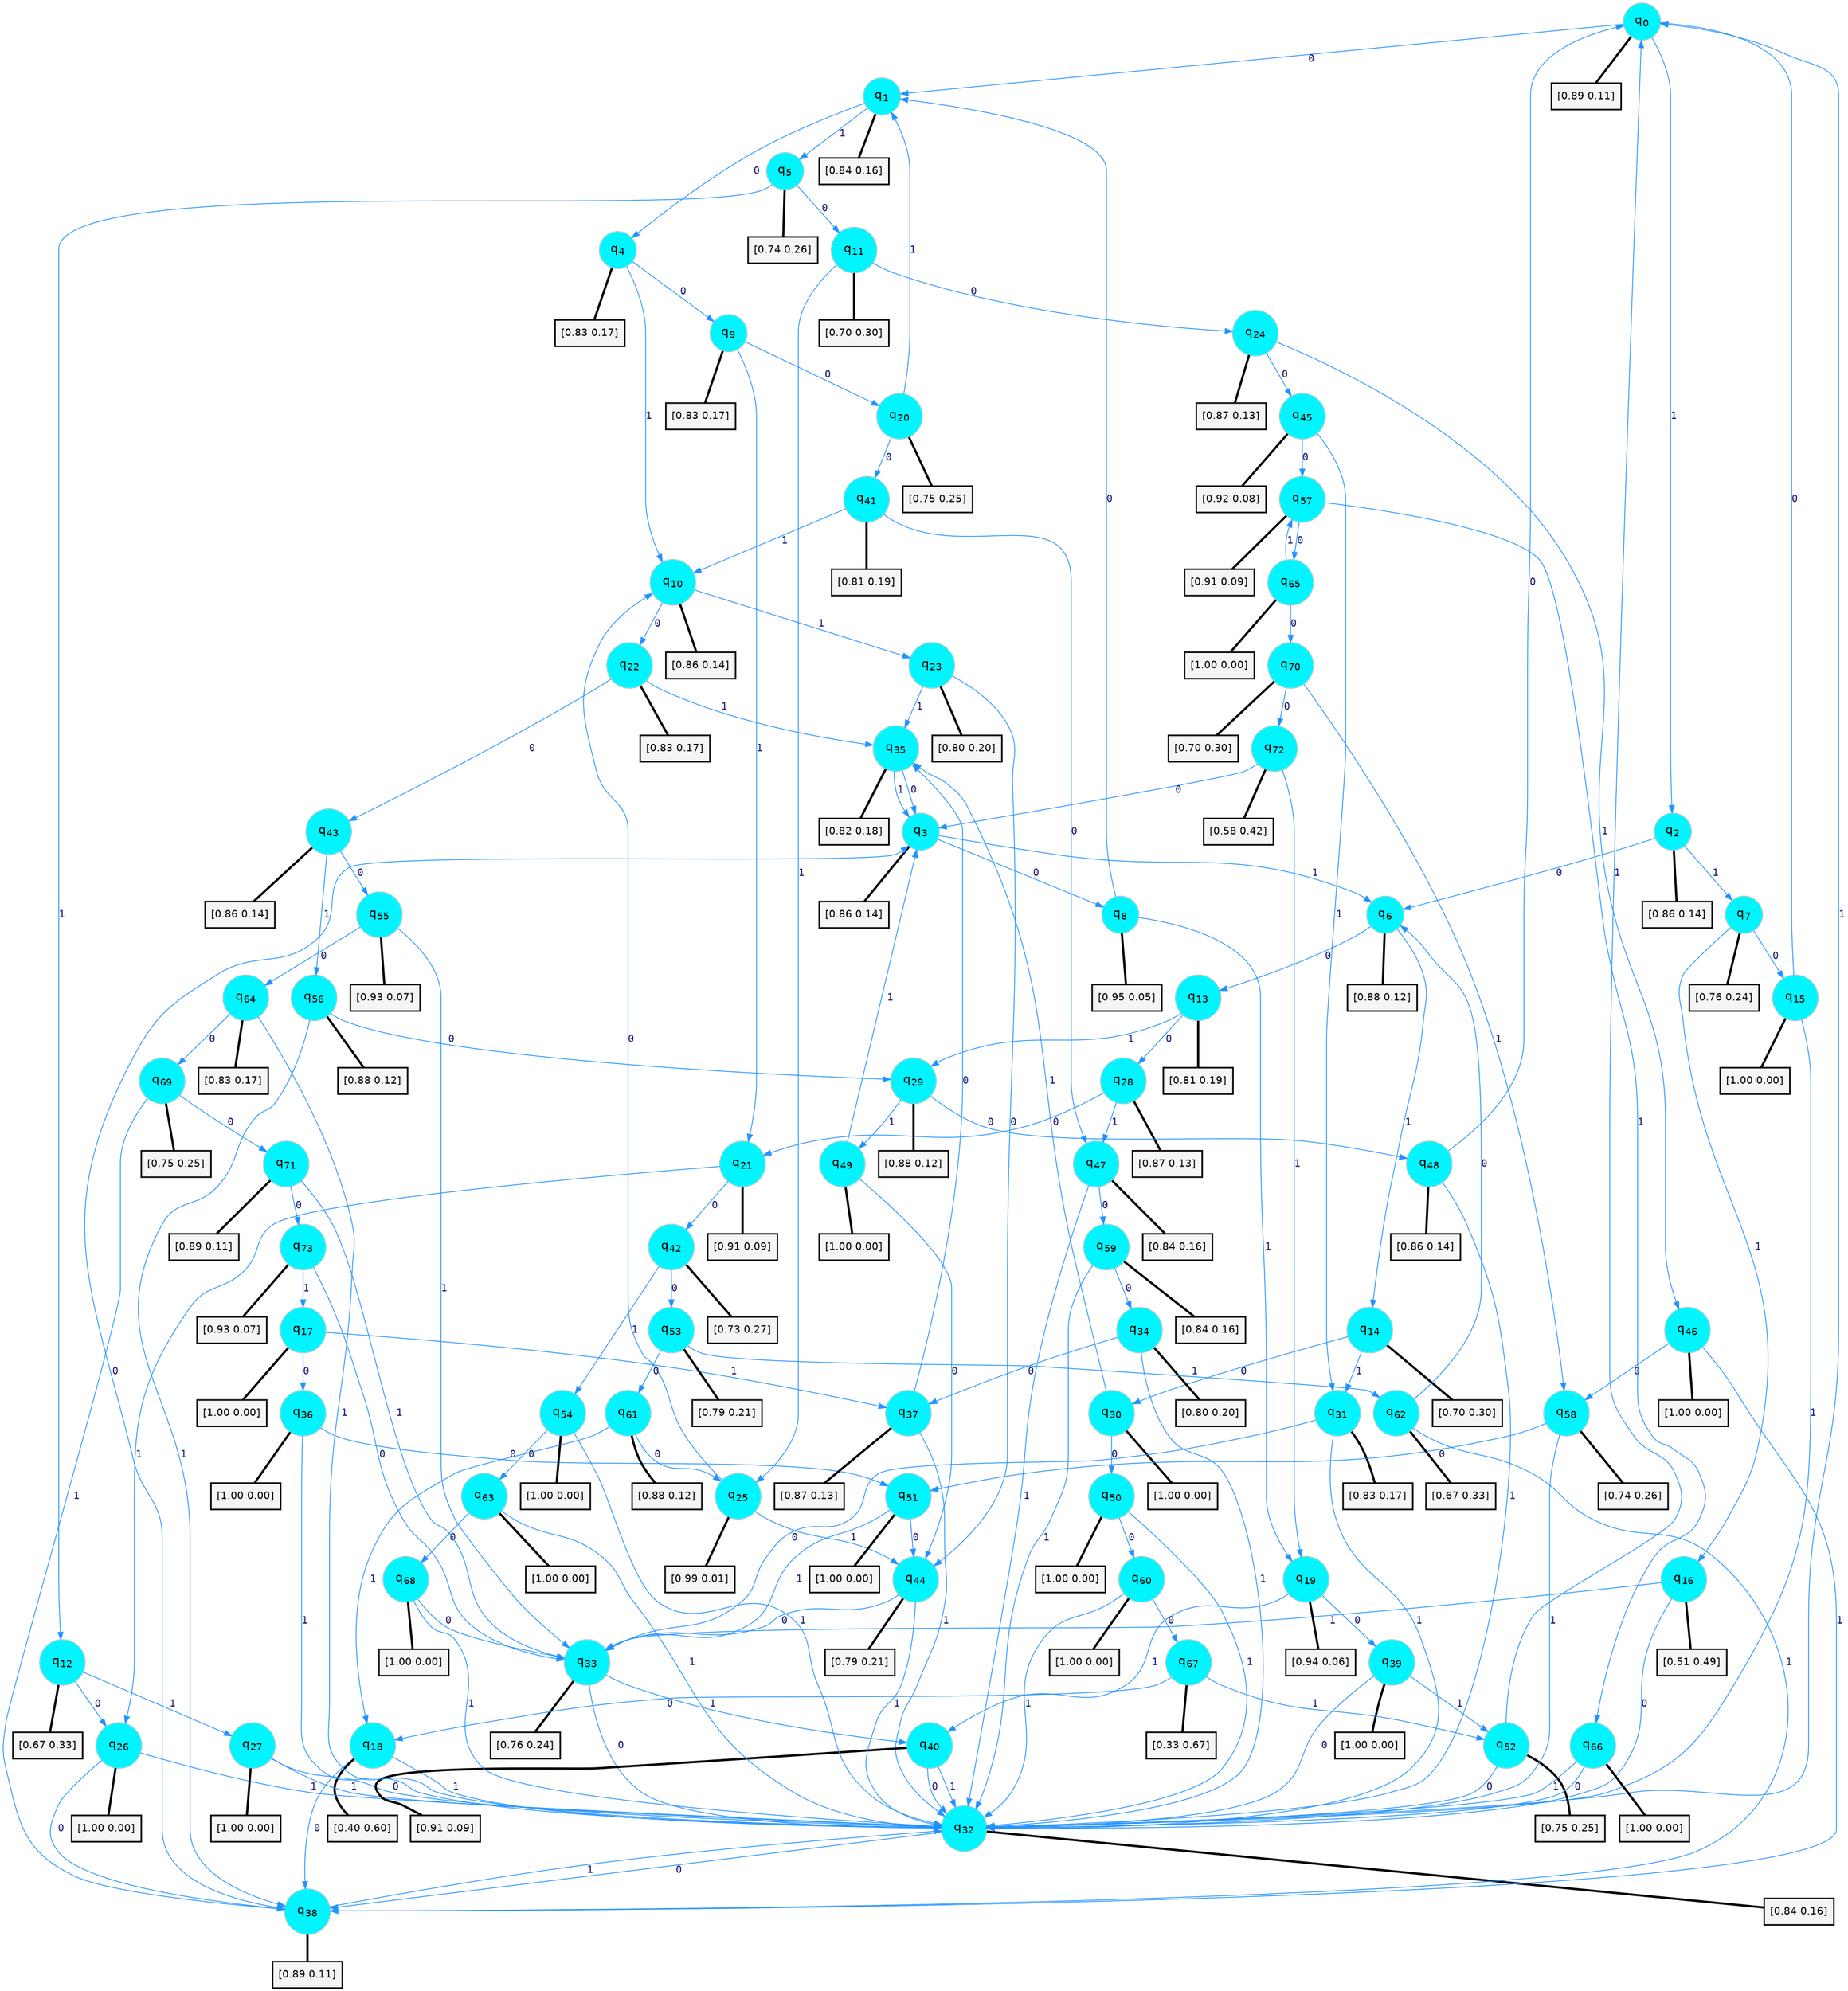 digraph G {
graph [
bgcolor=transparent, dpi=300, rankdir=TD, size="40,25"];
node [
color=gray, fillcolor=turquoise1, fontcolor=black, fontname=Helvetica, fontsize=16, fontweight=bold, shape=circle, style=filled];
edge [
arrowsize=1, color=dodgerblue1, fontcolor=midnightblue, fontname=courier, fontweight=bold, penwidth=1, style=solid, weight=20];
0[label=<q<SUB>0</SUB>>];
1[label=<q<SUB>1</SUB>>];
2[label=<q<SUB>2</SUB>>];
3[label=<q<SUB>3</SUB>>];
4[label=<q<SUB>4</SUB>>];
5[label=<q<SUB>5</SUB>>];
6[label=<q<SUB>6</SUB>>];
7[label=<q<SUB>7</SUB>>];
8[label=<q<SUB>8</SUB>>];
9[label=<q<SUB>9</SUB>>];
10[label=<q<SUB>10</SUB>>];
11[label=<q<SUB>11</SUB>>];
12[label=<q<SUB>12</SUB>>];
13[label=<q<SUB>13</SUB>>];
14[label=<q<SUB>14</SUB>>];
15[label=<q<SUB>15</SUB>>];
16[label=<q<SUB>16</SUB>>];
17[label=<q<SUB>17</SUB>>];
18[label=<q<SUB>18</SUB>>];
19[label=<q<SUB>19</SUB>>];
20[label=<q<SUB>20</SUB>>];
21[label=<q<SUB>21</SUB>>];
22[label=<q<SUB>22</SUB>>];
23[label=<q<SUB>23</SUB>>];
24[label=<q<SUB>24</SUB>>];
25[label=<q<SUB>25</SUB>>];
26[label=<q<SUB>26</SUB>>];
27[label=<q<SUB>27</SUB>>];
28[label=<q<SUB>28</SUB>>];
29[label=<q<SUB>29</SUB>>];
30[label=<q<SUB>30</SUB>>];
31[label=<q<SUB>31</SUB>>];
32[label=<q<SUB>32</SUB>>];
33[label=<q<SUB>33</SUB>>];
34[label=<q<SUB>34</SUB>>];
35[label=<q<SUB>35</SUB>>];
36[label=<q<SUB>36</SUB>>];
37[label=<q<SUB>37</SUB>>];
38[label=<q<SUB>38</SUB>>];
39[label=<q<SUB>39</SUB>>];
40[label=<q<SUB>40</SUB>>];
41[label=<q<SUB>41</SUB>>];
42[label=<q<SUB>42</SUB>>];
43[label=<q<SUB>43</SUB>>];
44[label=<q<SUB>44</SUB>>];
45[label=<q<SUB>45</SUB>>];
46[label=<q<SUB>46</SUB>>];
47[label=<q<SUB>47</SUB>>];
48[label=<q<SUB>48</SUB>>];
49[label=<q<SUB>49</SUB>>];
50[label=<q<SUB>50</SUB>>];
51[label=<q<SUB>51</SUB>>];
52[label=<q<SUB>52</SUB>>];
53[label=<q<SUB>53</SUB>>];
54[label=<q<SUB>54</SUB>>];
55[label=<q<SUB>55</SUB>>];
56[label=<q<SUB>56</SUB>>];
57[label=<q<SUB>57</SUB>>];
58[label=<q<SUB>58</SUB>>];
59[label=<q<SUB>59</SUB>>];
60[label=<q<SUB>60</SUB>>];
61[label=<q<SUB>61</SUB>>];
62[label=<q<SUB>62</SUB>>];
63[label=<q<SUB>63</SUB>>];
64[label=<q<SUB>64</SUB>>];
65[label=<q<SUB>65</SUB>>];
66[label=<q<SUB>66</SUB>>];
67[label=<q<SUB>67</SUB>>];
68[label=<q<SUB>68</SUB>>];
69[label=<q<SUB>69</SUB>>];
70[label=<q<SUB>70</SUB>>];
71[label=<q<SUB>71</SUB>>];
72[label=<q<SUB>72</SUB>>];
73[label=<q<SUB>73</SUB>>];
74[label="[0.89 0.11]", shape=box,fontcolor=black, fontname=Helvetica, fontsize=14, penwidth=2, fillcolor=whitesmoke,color=black];
75[label="[0.84 0.16]", shape=box,fontcolor=black, fontname=Helvetica, fontsize=14, penwidth=2, fillcolor=whitesmoke,color=black];
76[label="[0.86 0.14]", shape=box,fontcolor=black, fontname=Helvetica, fontsize=14, penwidth=2, fillcolor=whitesmoke,color=black];
77[label="[0.86 0.14]", shape=box,fontcolor=black, fontname=Helvetica, fontsize=14, penwidth=2, fillcolor=whitesmoke,color=black];
78[label="[0.83 0.17]", shape=box,fontcolor=black, fontname=Helvetica, fontsize=14, penwidth=2, fillcolor=whitesmoke,color=black];
79[label="[0.74 0.26]", shape=box,fontcolor=black, fontname=Helvetica, fontsize=14, penwidth=2, fillcolor=whitesmoke,color=black];
80[label="[0.88 0.12]", shape=box,fontcolor=black, fontname=Helvetica, fontsize=14, penwidth=2, fillcolor=whitesmoke,color=black];
81[label="[0.76 0.24]", shape=box,fontcolor=black, fontname=Helvetica, fontsize=14, penwidth=2, fillcolor=whitesmoke,color=black];
82[label="[0.95 0.05]", shape=box,fontcolor=black, fontname=Helvetica, fontsize=14, penwidth=2, fillcolor=whitesmoke,color=black];
83[label="[0.83 0.17]", shape=box,fontcolor=black, fontname=Helvetica, fontsize=14, penwidth=2, fillcolor=whitesmoke,color=black];
84[label="[0.86 0.14]", shape=box,fontcolor=black, fontname=Helvetica, fontsize=14, penwidth=2, fillcolor=whitesmoke,color=black];
85[label="[0.70 0.30]", shape=box,fontcolor=black, fontname=Helvetica, fontsize=14, penwidth=2, fillcolor=whitesmoke,color=black];
86[label="[0.67 0.33]", shape=box,fontcolor=black, fontname=Helvetica, fontsize=14, penwidth=2, fillcolor=whitesmoke,color=black];
87[label="[0.81 0.19]", shape=box,fontcolor=black, fontname=Helvetica, fontsize=14, penwidth=2, fillcolor=whitesmoke,color=black];
88[label="[0.70 0.30]", shape=box,fontcolor=black, fontname=Helvetica, fontsize=14, penwidth=2, fillcolor=whitesmoke,color=black];
89[label="[1.00 0.00]", shape=box,fontcolor=black, fontname=Helvetica, fontsize=14, penwidth=2, fillcolor=whitesmoke,color=black];
90[label="[0.51 0.49]", shape=box,fontcolor=black, fontname=Helvetica, fontsize=14, penwidth=2, fillcolor=whitesmoke,color=black];
91[label="[1.00 0.00]", shape=box,fontcolor=black, fontname=Helvetica, fontsize=14, penwidth=2, fillcolor=whitesmoke,color=black];
92[label="[0.40 0.60]", shape=box,fontcolor=black, fontname=Helvetica, fontsize=14, penwidth=2, fillcolor=whitesmoke,color=black];
93[label="[0.94 0.06]", shape=box,fontcolor=black, fontname=Helvetica, fontsize=14, penwidth=2, fillcolor=whitesmoke,color=black];
94[label="[0.75 0.25]", shape=box,fontcolor=black, fontname=Helvetica, fontsize=14, penwidth=2, fillcolor=whitesmoke,color=black];
95[label="[0.91 0.09]", shape=box,fontcolor=black, fontname=Helvetica, fontsize=14, penwidth=2, fillcolor=whitesmoke,color=black];
96[label="[0.83 0.17]", shape=box,fontcolor=black, fontname=Helvetica, fontsize=14, penwidth=2, fillcolor=whitesmoke,color=black];
97[label="[0.80 0.20]", shape=box,fontcolor=black, fontname=Helvetica, fontsize=14, penwidth=2, fillcolor=whitesmoke,color=black];
98[label="[0.87 0.13]", shape=box,fontcolor=black, fontname=Helvetica, fontsize=14, penwidth=2, fillcolor=whitesmoke,color=black];
99[label="[0.99 0.01]", shape=box,fontcolor=black, fontname=Helvetica, fontsize=14, penwidth=2, fillcolor=whitesmoke,color=black];
100[label="[1.00 0.00]", shape=box,fontcolor=black, fontname=Helvetica, fontsize=14, penwidth=2, fillcolor=whitesmoke,color=black];
101[label="[1.00 0.00]", shape=box,fontcolor=black, fontname=Helvetica, fontsize=14, penwidth=2, fillcolor=whitesmoke,color=black];
102[label="[0.87 0.13]", shape=box,fontcolor=black, fontname=Helvetica, fontsize=14, penwidth=2, fillcolor=whitesmoke,color=black];
103[label="[0.88 0.12]", shape=box,fontcolor=black, fontname=Helvetica, fontsize=14, penwidth=2, fillcolor=whitesmoke,color=black];
104[label="[1.00 0.00]", shape=box,fontcolor=black, fontname=Helvetica, fontsize=14, penwidth=2, fillcolor=whitesmoke,color=black];
105[label="[0.83 0.17]", shape=box,fontcolor=black, fontname=Helvetica, fontsize=14, penwidth=2, fillcolor=whitesmoke,color=black];
106[label="[0.84 0.16]", shape=box,fontcolor=black, fontname=Helvetica, fontsize=14, penwidth=2, fillcolor=whitesmoke,color=black];
107[label="[0.76 0.24]", shape=box,fontcolor=black, fontname=Helvetica, fontsize=14, penwidth=2, fillcolor=whitesmoke,color=black];
108[label="[0.80 0.20]", shape=box,fontcolor=black, fontname=Helvetica, fontsize=14, penwidth=2, fillcolor=whitesmoke,color=black];
109[label="[0.82 0.18]", shape=box,fontcolor=black, fontname=Helvetica, fontsize=14, penwidth=2, fillcolor=whitesmoke,color=black];
110[label="[1.00 0.00]", shape=box,fontcolor=black, fontname=Helvetica, fontsize=14, penwidth=2, fillcolor=whitesmoke,color=black];
111[label="[0.87 0.13]", shape=box,fontcolor=black, fontname=Helvetica, fontsize=14, penwidth=2, fillcolor=whitesmoke,color=black];
112[label="[0.89 0.11]", shape=box,fontcolor=black, fontname=Helvetica, fontsize=14, penwidth=2, fillcolor=whitesmoke,color=black];
113[label="[1.00 0.00]", shape=box,fontcolor=black, fontname=Helvetica, fontsize=14, penwidth=2, fillcolor=whitesmoke,color=black];
114[label="[0.91 0.09]", shape=box,fontcolor=black, fontname=Helvetica, fontsize=14, penwidth=2, fillcolor=whitesmoke,color=black];
115[label="[0.81 0.19]", shape=box,fontcolor=black, fontname=Helvetica, fontsize=14, penwidth=2, fillcolor=whitesmoke,color=black];
116[label="[0.73 0.27]", shape=box,fontcolor=black, fontname=Helvetica, fontsize=14, penwidth=2, fillcolor=whitesmoke,color=black];
117[label="[0.86 0.14]", shape=box,fontcolor=black, fontname=Helvetica, fontsize=14, penwidth=2, fillcolor=whitesmoke,color=black];
118[label="[0.79 0.21]", shape=box,fontcolor=black, fontname=Helvetica, fontsize=14, penwidth=2, fillcolor=whitesmoke,color=black];
119[label="[0.92 0.08]", shape=box,fontcolor=black, fontname=Helvetica, fontsize=14, penwidth=2, fillcolor=whitesmoke,color=black];
120[label="[1.00 0.00]", shape=box,fontcolor=black, fontname=Helvetica, fontsize=14, penwidth=2, fillcolor=whitesmoke,color=black];
121[label="[0.84 0.16]", shape=box,fontcolor=black, fontname=Helvetica, fontsize=14, penwidth=2, fillcolor=whitesmoke,color=black];
122[label="[0.86 0.14]", shape=box,fontcolor=black, fontname=Helvetica, fontsize=14, penwidth=2, fillcolor=whitesmoke,color=black];
123[label="[1.00 0.00]", shape=box,fontcolor=black, fontname=Helvetica, fontsize=14, penwidth=2, fillcolor=whitesmoke,color=black];
124[label="[1.00 0.00]", shape=box,fontcolor=black, fontname=Helvetica, fontsize=14, penwidth=2, fillcolor=whitesmoke,color=black];
125[label="[1.00 0.00]", shape=box,fontcolor=black, fontname=Helvetica, fontsize=14, penwidth=2, fillcolor=whitesmoke,color=black];
126[label="[0.75 0.25]", shape=box,fontcolor=black, fontname=Helvetica, fontsize=14, penwidth=2, fillcolor=whitesmoke,color=black];
127[label="[0.79 0.21]", shape=box,fontcolor=black, fontname=Helvetica, fontsize=14, penwidth=2, fillcolor=whitesmoke,color=black];
128[label="[1.00 0.00]", shape=box,fontcolor=black, fontname=Helvetica, fontsize=14, penwidth=2, fillcolor=whitesmoke,color=black];
129[label="[0.93 0.07]", shape=box,fontcolor=black, fontname=Helvetica, fontsize=14, penwidth=2, fillcolor=whitesmoke,color=black];
130[label="[0.88 0.12]", shape=box,fontcolor=black, fontname=Helvetica, fontsize=14, penwidth=2, fillcolor=whitesmoke,color=black];
131[label="[0.91 0.09]", shape=box,fontcolor=black, fontname=Helvetica, fontsize=14, penwidth=2, fillcolor=whitesmoke,color=black];
132[label="[0.74 0.26]", shape=box,fontcolor=black, fontname=Helvetica, fontsize=14, penwidth=2, fillcolor=whitesmoke,color=black];
133[label="[0.84 0.16]", shape=box,fontcolor=black, fontname=Helvetica, fontsize=14, penwidth=2, fillcolor=whitesmoke,color=black];
134[label="[1.00 0.00]", shape=box,fontcolor=black, fontname=Helvetica, fontsize=14, penwidth=2, fillcolor=whitesmoke,color=black];
135[label="[0.88 0.12]", shape=box,fontcolor=black, fontname=Helvetica, fontsize=14, penwidth=2, fillcolor=whitesmoke,color=black];
136[label="[0.67 0.33]", shape=box,fontcolor=black, fontname=Helvetica, fontsize=14, penwidth=2, fillcolor=whitesmoke,color=black];
137[label="[1.00 0.00]", shape=box,fontcolor=black, fontname=Helvetica, fontsize=14, penwidth=2, fillcolor=whitesmoke,color=black];
138[label="[0.83 0.17]", shape=box,fontcolor=black, fontname=Helvetica, fontsize=14, penwidth=2, fillcolor=whitesmoke,color=black];
139[label="[1.00 0.00]", shape=box,fontcolor=black, fontname=Helvetica, fontsize=14, penwidth=2, fillcolor=whitesmoke,color=black];
140[label="[1.00 0.00]", shape=box,fontcolor=black, fontname=Helvetica, fontsize=14, penwidth=2, fillcolor=whitesmoke,color=black];
141[label="[0.33 0.67]", shape=box,fontcolor=black, fontname=Helvetica, fontsize=14, penwidth=2, fillcolor=whitesmoke,color=black];
142[label="[1.00 0.00]", shape=box,fontcolor=black, fontname=Helvetica, fontsize=14, penwidth=2, fillcolor=whitesmoke,color=black];
143[label="[0.75 0.25]", shape=box,fontcolor=black, fontname=Helvetica, fontsize=14, penwidth=2, fillcolor=whitesmoke,color=black];
144[label="[0.70 0.30]", shape=box,fontcolor=black, fontname=Helvetica, fontsize=14, penwidth=2, fillcolor=whitesmoke,color=black];
145[label="[0.89 0.11]", shape=box,fontcolor=black, fontname=Helvetica, fontsize=14, penwidth=2, fillcolor=whitesmoke,color=black];
146[label="[0.58 0.42]", shape=box,fontcolor=black, fontname=Helvetica, fontsize=14, penwidth=2, fillcolor=whitesmoke,color=black];
147[label="[0.93 0.07]", shape=box,fontcolor=black, fontname=Helvetica, fontsize=14, penwidth=2, fillcolor=whitesmoke,color=black];
0->1 [label=0];
0->2 [label=1];
0->74 [arrowhead=none, penwidth=3,color=black];
1->4 [label=0];
1->5 [label=1];
1->75 [arrowhead=none, penwidth=3,color=black];
2->6 [label=0];
2->7 [label=1];
2->76 [arrowhead=none, penwidth=3,color=black];
3->8 [label=0];
3->6 [label=1];
3->77 [arrowhead=none, penwidth=3,color=black];
4->9 [label=0];
4->10 [label=1];
4->78 [arrowhead=none, penwidth=3,color=black];
5->11 [label=0];
5->12 [label=1];
5->79 [arrowhead=none, penwidth=3,color=black];
6->13 [label=0];
6->14 [label=1];
6->80 [arrowhead=none, penwidth=3,color=black];
7->15 [label=0];
7->16 [label=1];
7->81 [arrowhead=none, penwidth=3,color=black];
8->1 [label=0];
8->19 [label=1];
8->82 [arrowhead=none, penwidth=3,color=black];
9->20 [label=0];
9->21 [label=1];
9->83 [arrowhead=none, penwidth=3,color=black];
10->22 [label=0];
10->23 [label=1];
10->84 [arrowhead=none, penwidth=3,color=black];
11->24 [label=0];
11->25 [label=1];
11->85 [arrowhead=none, penwidth=3,color=black];
12->26 [label=0];
12->27 [label=1];
12->86 [arrowhead=none, penwidth=3,color=black];
13->28 [label=0];
13->29 [label=1];
13->87 [arrowhead=none, penwidth=3,color=black];
14->30 [label=0];
14->31 [label=1];
14->88 [arrowhead=none, penwidth=3,color=black];
15->0 [label=0];
15->32 [label=1];
15->89 [arrowhead=none, penwidth=3,color=black];
16->32 [label=0];
16->33 [label=1];
16->90 [arrowhead=none, penwidth=3,color=black];
17->36 [label=0];
17->37 [label=1];
17->91 [arrowhead=none, penwidth=3,color=black];
18->38 [label=0];
18->32 [label=1];
18->92 [arrowhead=none, penwidth=3,color=black];
19->39 [label=0];
19->40 [label=1];
19->93 [arrowhead=none, penwidth=3,color=black];
20->41 [label=0];
20->1 [label=1];
20->94 [arrowhead=none, penwidth=3,color=black];
21->42 [label=0];
21->26 [label=1];
21->95 [arrowhead=none, penwidth=3,color=black];
22->43 [label=0];
22->35 [label=1];
22->96 [arrowhead=none, penwidth=3,color=black];
23->44 [label=0];
23->35 [label=1];
23->97 [arrowhead=none, penwidth=3,color=black];
24->45 [label=0];
24->46 [label=1];
24->98 [arrowhead=none, penwidth=3,color=black];
25->10 [label=0];
25->44 [label=1];
25->99 [arrowhead=none, penwidth=3,color=black];
26->38 [label=0];
26->32 [label=1];
26->100 [arrowhead=none, penwidth=3,color=black];
27->32 [label=0];
27->32 [label=1];
27->101 [arrowhead=none, penwidth=3,color=black];
28->21 [label=0];
28->47 [label=1];
28->102 [arrowhead=none, penwidth=3,color=black];
29->48 [label=0];
29->49 [label=1];
29->103 [arrowhead=none, penwidth=3,color=black];
30->50 [label=0];
30->35 [label=1];
30->104 [arrowhead=none, penwidth=3,color=black];
31->33 [label=0];
31->32 [label=1];
31->105 [arrowhead=none, penwidth=3,color=black];
32->38 [label=0];
32->0 [label=1];
32->106 [arrowhead=none, penwidth=3,color=black];
33->32 [label=0];
33->40 [label=1];
33->107 [arrowhead=none, penwidth=3,color=black];
34->37 [label=0];
34->32 [label=1];
34->108 [arrowhead=none, penwidth=3,color=black];
35->3 [label=0];
35->3 [label=1];
35->109 [arrowhead=none, penwidth=3,color=black];
36->51 [label=0];
36->32 [label=1];
36->110 [arrowhead=none, penwidth=3,color=black];
37->35 [label=0];
37->32 [label=1];
37->111 [arrowhead=none, penwidth=3,color=black];
38->3 [label=0];
38->32 [label=1];
38->112 [arrowhead=none, penwidth=3,color=black];
39->32 [label=0];
39->52 [label=1];
39->113 [arrowhead=none, penwidth=3,color=black];
40->32 [label=0];
40->32 [label=1];
40->114 [arrowhead=none, penwidth=3,color=black];
41->47 [label=0];
41->10 [label=1];
41->115 [arrowhead=none, penwidth=3,color=black];
42->53 [label=0];
42->54 [label=1];
42->116 [arrowhead=none, penwidth=3,color=black];
43->55 [label=0];
43->56 [label=1];
43->117 [arrowhead=none, penwidth=3,color=black];
44->33 [label=0];
44->32 [label=1];
44->118 [arrowhead=none, penwidth=3,color=black];
45->57 [label=0];
45->31 [label=1];
45->119 [arrowhead=none, penwidth=3,color=black];
46->58 [label=0];
46->38 [label=1];
46->120 [arrowhead=none, penwidth=3,color=black];
47->59 [label=0];
47->32 [label=1];
47->121 [arrowhead=none, penwidth=3,color=black];
48->0 [label=0];
48->32 [label=1];
48->122 [arrowhead=none, penwidth=3,color=black];
49->44 [label=0];
49->3 [label=1];
49->123 [arrowhead=none, penwidth=3,color=black];
50->60 [label=0];
50->32 [label=1];
50->124 [arrowhead=none, penwidth=3,color=black];
51->44 [label=0];
51->33 [label=1];
51->125 [arrowhead=none, penwidth=3,color=black];
52->32 [label=0];
52->0 [label=1];
52->126 [arrowhead=none, penwidth=3,color=black];
53->61 [label=0];
53->62 [label=1];
53->127 [arrowhead=none, penwidth=3,color=black];
54->63 [label=0];
54->32 [label=1];
54->128 [arrowhead=none, penwidth=3,color=black];
55->64 [label=0];
55->33 [label=1];
55->129 [arrowhead=none, penwidth=3,color=black];
56->29 [label=0];
56->38 [label=1];
56->130 [arrowhead=none, penwidth=3,color=black];
57->65 [label=0];
57->66 [label=1];
57->131 [arrowhead=none, penwidth=3,color=black];
58->51 [label=0];
58->32 [label=1];
58->132 [arrowhead=none, penwidth=3,color=black];
59->34 [label=0];
59->32 [label=1];
59->133 [arrowhead=none, penwidth=3,color=black];
60->67 [label=0];
60->32 [label=1];
60->134 [arrowhead=none, penwidth=3,color=black];
61->25 [label=0];
61->18 [label=1];
61->135 [arrowhead=none, penwidth=3,color=black];
62->6 [label=0];
62->38 [label=1];
62->136 [arrowhead=none, penwidth=3,color=black];
63->68 [label=0];
63->32 [label=1];
63->137 [arrowhead=none, penwidth=3,color=black];
64->69 [label=0];
64->32 [label=1];
64->138 [arrowhead=none, penwidth=3,color=black];
65->70 [label=0];
65->57 [label=1];
65->139 [arrowhead=none, penwidth=3,color=black];
66->32 [label=0];
66->32 [label=1];
66->140 [arrowhead=none, penwidth=3,color=black];
67->18 [label=0];
67->52 [label=1];
67->141 [arrowhead=none, penwidth=3,color=black];
68->33 [label=0];
68->32 [label=1];
68->142 [arrowhead=none, penwidth=3,color=black];
69->71 [label=0];
69->38 [label=1];
69->143 [arrowhead=none, penwidth=3,color=black];
70->72 [label=0];
70->58 [label=1];
70->144 [arrowhead=none, penwidth=3,color=black];
71->73 [label=0];
71->33 [label=1];
71->145 [arrowhead=none, penwidth=3,color=black];
72->3 [label=0];
72->19 [label=1];
72->146 [arrowhead=none, penwidth=3,color=black];
73->33 [label=0];
73->17 [label=1];
73->147 [arrowhead=none, penwidth=3,color=black];
}

